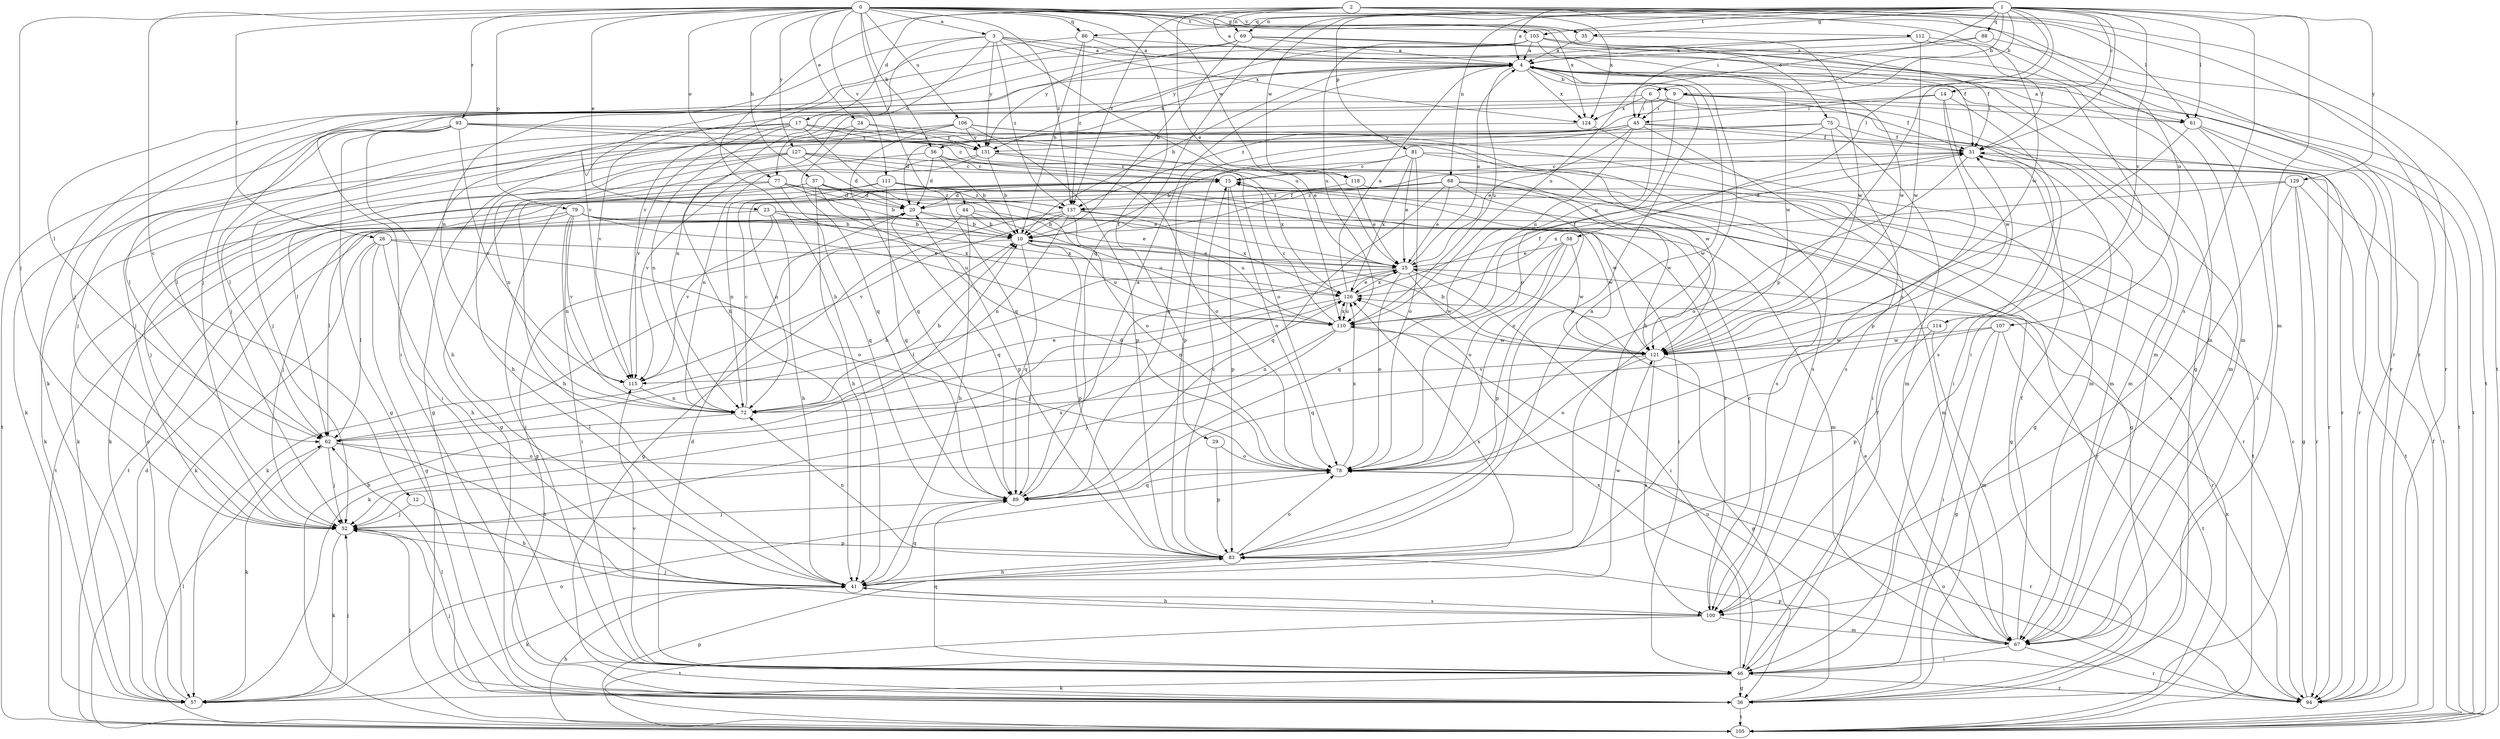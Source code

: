 strict digraph  {
0;
1;
2;
3;
4;
6;
9;
10;
12;
14;
15;
17;
20;
23;
24;
25;
26;
29;
31;
35;
36;
37;
41;
44;
45;
46;
52;
56;
57;
58;
61;
62;
67;
68;
69;
72;
75;
77;
78;
79;
81;
83;
86;
88;
89;
93;
94;
100;
103;
105;
106;
107;
110;
111;
112;
114;
115;
118;
121;
124;
126;
127;
129;
131;
137;
0 -> 3  [label=a];
0 -> 12  [label=c];
0 -> 23  [label=e];
0 -> 24  [label=e];
0 -> 26  [label=f];
0 -> 29  [label=f];
0 -> 35  [label=g];
0 -> 37  [label=h];
0 -> 44  [label=i];
0 -> 52  [label=j];
0 -> 56  [label=k];
0 -> 75  [label=o];
0 -> 77  [label=o];
0 -> 79  [label=p];
0 -> 86  [label=q];
0 -> 93  [label=r];
0 -> 94  [label=r];
0 -> 103  [label=t];
0 -> 106  [label=u];
0 -> 111  [label=v];
0 -> 112  [label=v];
0 -> 118  [label=w];
0 -> 124  [label=x];
0 -> 127  [label=y];
0 -> 137  [label=z];
1 -> 4  [label=a];
1 -> 6  [label=b];
1 -> 9  [label=b];
1 -> 14  [label=c];
1 -> 31  [label=f];
1 -> 35  [label=g];
1 -> 45  [label=i];
1 -> 58  [label=l];
1 -> 61  [label=l];
1 -> 67  [label=m];
1 -> 68  [label=n];
1 -> 69  [label=n];
1 -> 81  [label=p];
1 -> 83  [label=p];
1 -> 86  [label=q];
1 -> 88  [label=q];
1 -> 89  [label=q];
1 -> 100  [label=s];
1 -> 103  [label=t];
1 -> 114  [label=v];
1 -> 118  [label=w];
1 -> 129  [label=y];
2 -> 4  [label=a];
2 -> 17  [label=d];
2 -> 25  [label=e];
2 -> 41  [label=h];
2 -> 61  [label=l];
2 -> 69  [label=n];
2 -> 94  [label=r];
2 -> 105  [label=t];
2 -> 107  [label=u];
2 -> 121  [label=w];
2 -> 124  [label=x];
2 -> 137  [label=z];
3 -> 4  [label=a];
3 -> 41  [label=h];
3 -> 67  [label=m];
3 -> 72  [label=n];
3 -> 77  [label=o];
3 -> 110  [label=u];
3 -> 124  [label=x];
3 -> 131  [label=y];
3 -> 137  [label=z];
4 -> 9  [label=b];
4 -> 10  [label=b];
4 -> 41  [label=h];
4 -> 52  [label=j];
4 -> 56  [label=k];
4 -> 57  [label=k];
4 -> 61  [label=l];
4 -> 67  [label=m];
4 -> 83  [label=p];
4 -> 110  [label=u];
4 -> 121  [label=w];
4 -> 124  [label=x];
6 -> 45  [label=i];
6 -> 52  [label=j];
6 -> 67  [label=m];
6 -> 100  [label=s];
6 -> 110  [label=u];
6 -> 124  [label=x];
9 -> 31  [label=f];
9 -> 45  [label=i];
9 -> 61  [label=l];
9 -> 72  [label=n];
9 -> 78  [label=o];
9 -> 105  [label=t];
9 -> 115  [label=v];
10 -> 25  [label=e];
10 -> 31  [label=f];
10 -> 57  [label=k];
10 -> 83  [label=p];
10 -> 89  [label=q];
10 -> 110  [label=u];
12 -> 41  [label=h];
12 -> 52  [label=j];
14 -> 45  [label=i];
14 -> 46  [label=i];
14 -> 83  [label=p];
14 -> 121  [label=w];
14 -> 137  [label=z];
15 -> 20  [label=d];
15 -> 57  [label=k];
15 -> 67  [label=m];
15 -> 78  [label=o];
15 -> 83  [label=p];
17 -> 46  [label=i];
17 -> 52  [label=j];
17 -> 72  [label=n];
17 -> 78  [label=o];
17 -> 89  [label=q];
17 -> 94  [label=r];
17 -> 115  [label=v];
17 -> 131  [label=y];
20 -> 10  [label=b];
20 -> 89  [label=q];
20 -> 94  [label=r];
20 -> 105  [label=t];
23 -> 10  [label=b];
23 -> 41  [label=h];
23 -> 52  [label=j];
23 -> 67  [label=m];
23 -> 115  [label=v];
23 -> 126  [label=x];
24 -> 25  [label=e];
24 -> 62  [label=l];
24 -> 89  [label=q];
24 -> 131  [label=y];
25 -> 4  [label=a];
25 -> 46  [label=i];
25 -> 52  [label=j];
25 -> 62  [label=l];
25 -> 78  [label=o];
25 -> 94  [label=r];
25 -> 121  [label=w];
25 -> 126  [label=x];
26 -> 25  [label=e];
26 -> 36  [label=g];
26 -> 41  [label=h];
26 -> 57  [label=k];
26 -> 62  [label=l];
26 -> 78  [label=o];
29 -> 78  [label=o];
29 -> 83  [label=p];
31 -> 15  [label=c];
31 -> 36  [label=g];
31 -> 78  [label=o];
31 -> 94  [label=r];
35 -> 4  [label=a];
35 -> 121  [label=w];
36 -> 52  [label=j];
36 -> 62  [label=l];
36 -> 105  [label=t];
36 -> 110  [label=u];
37 -> 20  [label=d];
37 -> 25  [label=e];
37 -> 41  [label=h];
37 -> 46  [label=i];
37 -> 52  [label=j];
37 -> 83  [label=p];
37 -> 137  [label=z];
41 -> 57  [label=k];
41 -> 89  [label=q];
41 -> 100  [label=s];
41 -> 121  [label=w];
41 -> 126  [label=x];
44 -> 10  [label=b];
44 -> 25  [label=e];
44 -> 36  [label=g];
44 -> 41  [label=h];
44 -> 110  [label=u];
45 -> 25  [label=e];
45 -> 31  [label=f];
45 -> 46  [label=i];
45 -> 52  [label=j];
45 -> 67  [label=m];
45 -> 89  [label=q];
45 -> 110  [label=u];
45 -> 131  [label=y];
46 -> 20  [label=d];
46 -> 31  [label=f];
46 -> 36  [label=g];
46 -> 57  [label=k];
46 -> 89  [label=q];
46 -> 94  [label=r];
46 -> 115  [label=v];
46 -> 126  [label=x];
52 -> 57  [label=k];
52 -> 83  [label=p];
52 -> 126  [label=x];
56 -> 10  [label=b];
56 -> 15  [label=c];
56 -> 20  [label=d];
56 -> 36  [label=g];
56 -> 126  [label=x];
57 -> 15  [label=c];
57 -> 52  [label=j];
57 -> 78  [label=o];
58 -> 25  [label=e];
58 -> 78  [label=o];
58 -> 83  [label=p];
58 -> 89  [label=q];
58 -> 121  [label=w];
61 -> 4  [label=a];
61 -> 46  [label=i];
61 -> 78  [label=o];
61 -> 94  [label=r];
61 -> 105  [label=t];
62 -> 10  [label=b];
62 -> 41  [label=h];
62 -> 52  [label=j];
62 -> 57  [label=k];
62 -> 78  [label=o];
67 -> 25  [label=e];
67 -> 31  [label=f];
67 -> 46  [label=i];
67 -> 83  [label=p];
67 -> 94  [label=r];
68 -> 25  [label=e];
68 -> 36  [label=g];
68 -> 72  [label=n];
68 -> 78  [label=o];
68 -> 89  [label=q];
68 -> 121  [label=w];
68 -> 137  [label=z];
69 -> 4  [label=a];
69 -> 10  [label=b];
69 -> 31  [label=f];
69 -> 105  [label=t];
69 -> 115  [label=v];
69 -> 131  [label=y];
72 -> 10  [label=b];
72 -> 15  [label=c];
72 -> 25  [label=e];
72 -> 62  [label=l];
75 -> 31  [label=f];
75 -> 57  [label=k];
75 -> 62  [label=l];
75 -> 67  [label=m];
75 -> 83  [label=p];
75 -> 100  [label=s];
77 -> 10  [label=b];
77 -> 20  [label=d];
77 -> 41  [label=h];
77 -> 57  [label=k];
77 -> 78  [label=o];
77 -> 89  [label=q];
77 -> 100  [label=s];
78 -> 20  [label=d];
78 -> 89  [label=q];
78 -> 94  [label=r];
78 -> 126  [label=x];
79 -> 10  [label=b];
79 -> 46  [label=i];
79 -> 62  [label=l];
79 -> 72  [label=n];
79 -> 105  [label=t];
79 -> 110  [label=u];
79 -> 115  [label=v];
79 -> 121  [label=w];
79 -> 126  [label=x];
81 -> 10  [label=b];
81 -> 15  [label=c];
81 -> 25  [label=e];
81 -> 36  [label=g];
81 -> 78  [label=o];
81 -> 105  [label=t];
81 -> 126  [label=x];
83 -> 4  [label=a];
83 -> 15  [label=c];
83 -> 41  [label=h];
83 -> 72  [label=n];
83 -> 78  [label=o];
86 -> 4  [label=a];
86 -> 10  [label=b];
86 -> 94  [label=r];
86 -> 115  [label=v];
86 -> 137  [label=z];
88 -> 4  [label=a];
88 -> 94  [label=r];
88 -> 110  [label=u];
89 -> 4  [label=a];
89 -> 52  [label=j];
93 -> 15  [label=c];
93 -> 36  [label=g];
93 -> 41  [label=h];
93 -> 62  [label=l];
93 -> 105  [label=t];
93 -> 115  [label=v];
93 -> 121  [label=w];
93 -> 131  [label=y];
94 -> 15  [label=c];
94 -> 78  [label=o];
100 -> 15  [label=c];
100 -> 41  [label=h];
100 -> 52  [label=j];
100 -> 67  [label=m];
100 -> 105  [label=t];
103 -> 4  [label=a];
103 -> 31  [label=f];
103 -> 36  [label=g];
103 -> 46  [label=i];
103 -> 52  [label=j];
103 -> 62  [label=l];
103 -> 110  [label=u];
103 -> 121  [label=w];
103 -> 131  [label=y];
105 -> 10  [label=b];
105 -> 20  [label=d];
105 -> 31  [label=f];
105 -> 41  [label=h];
105 -> 52  [label=j];
105 -> 62  [label=l];
105 -> 83  [label=p];
105 -> 126  [label=x];
106 -> 36  [label=g];
106 -> 52  [label=j];
106 -> 67  [label=m];
106 -> 83  [label=p];
106 -> 89  [label=q];
106 -> 100  [label=s];
106 -> 131  [label=y];
107 -> 36  [label=g];
107 -> 46  [label=i];
107 -> 89  [label=q];
107 -> 105  [label=t];
107 -> 121  [label=w];
110 -> 15  [label=c];
110 -> 31  [label=f];
110 -> 52  [label=j];
110 -> 72  [label=n];
110 -> 121  [label=w];
110 -> 126  [label=x];
111 -> 57  [label=k];
111 -> 72  [label=n];
111 -> 89  [label=q];
111 -> 94  [label=r];
111 -> 121  [label=w];
111 -> 137  [label=z];
112 -> 4  [label=a];
112 -> 31  [label=f];
112 -> 46  [label=i];
112 -> 67  [label=m];
112 -> 121  [label=w];
114 -> 67  [label=m];
114 -> 83  [label=p];
114 -> 121  [label=w];
115 -> 72  [label=n];
118 -> 25  [label=e];
118 -> 105  [label=t];
118 -> 137  [label=z];
121 -> 10  [label=b];
121 -> 36  [label=g];
121 -> 78  [label=o];
121 -> 100  [label=s];
121 -> 115  [label=v];
124 -> 20  [label=d];
124 -> 67  [label=m];
126 -> 4  [label=a];
126 -> 25  [label=e];
126 -> 31  [label=f];
126 -> 57  [label=k];
126 -> 72  [label=n];
126 -> 110  [label=u];
127 -> 15  [label=c];
127 -> 20  [label=d];
127 -> 41  [label=h];
127 -> 62  [label=l];
127 -> 72  [label=n];
127 -> 78  [label=o];
127 -> 121  [label=w];
129 -> 20  [label=d];
129 -> 36  [label=g];
129 -> 94  [label=r];
129 -> 100  [label=s];
129 -> 105  [label=t];
129 -> 126  [label=x];
131 -> 10  [label=b];
131 -> 15  [label=c];
131 -> 72  [label=n];
131 -> 100  [label=s];
131 -> 115  [label=v];
137 -> 10  [label=b];
137 -> 36  [label=g];
137 -> 46  [label=i];
137 -> 72  [label=n];
137 -> 110  [label=u];
137 -> 115  [label=v];
137 -> 126  [label=x];
}
